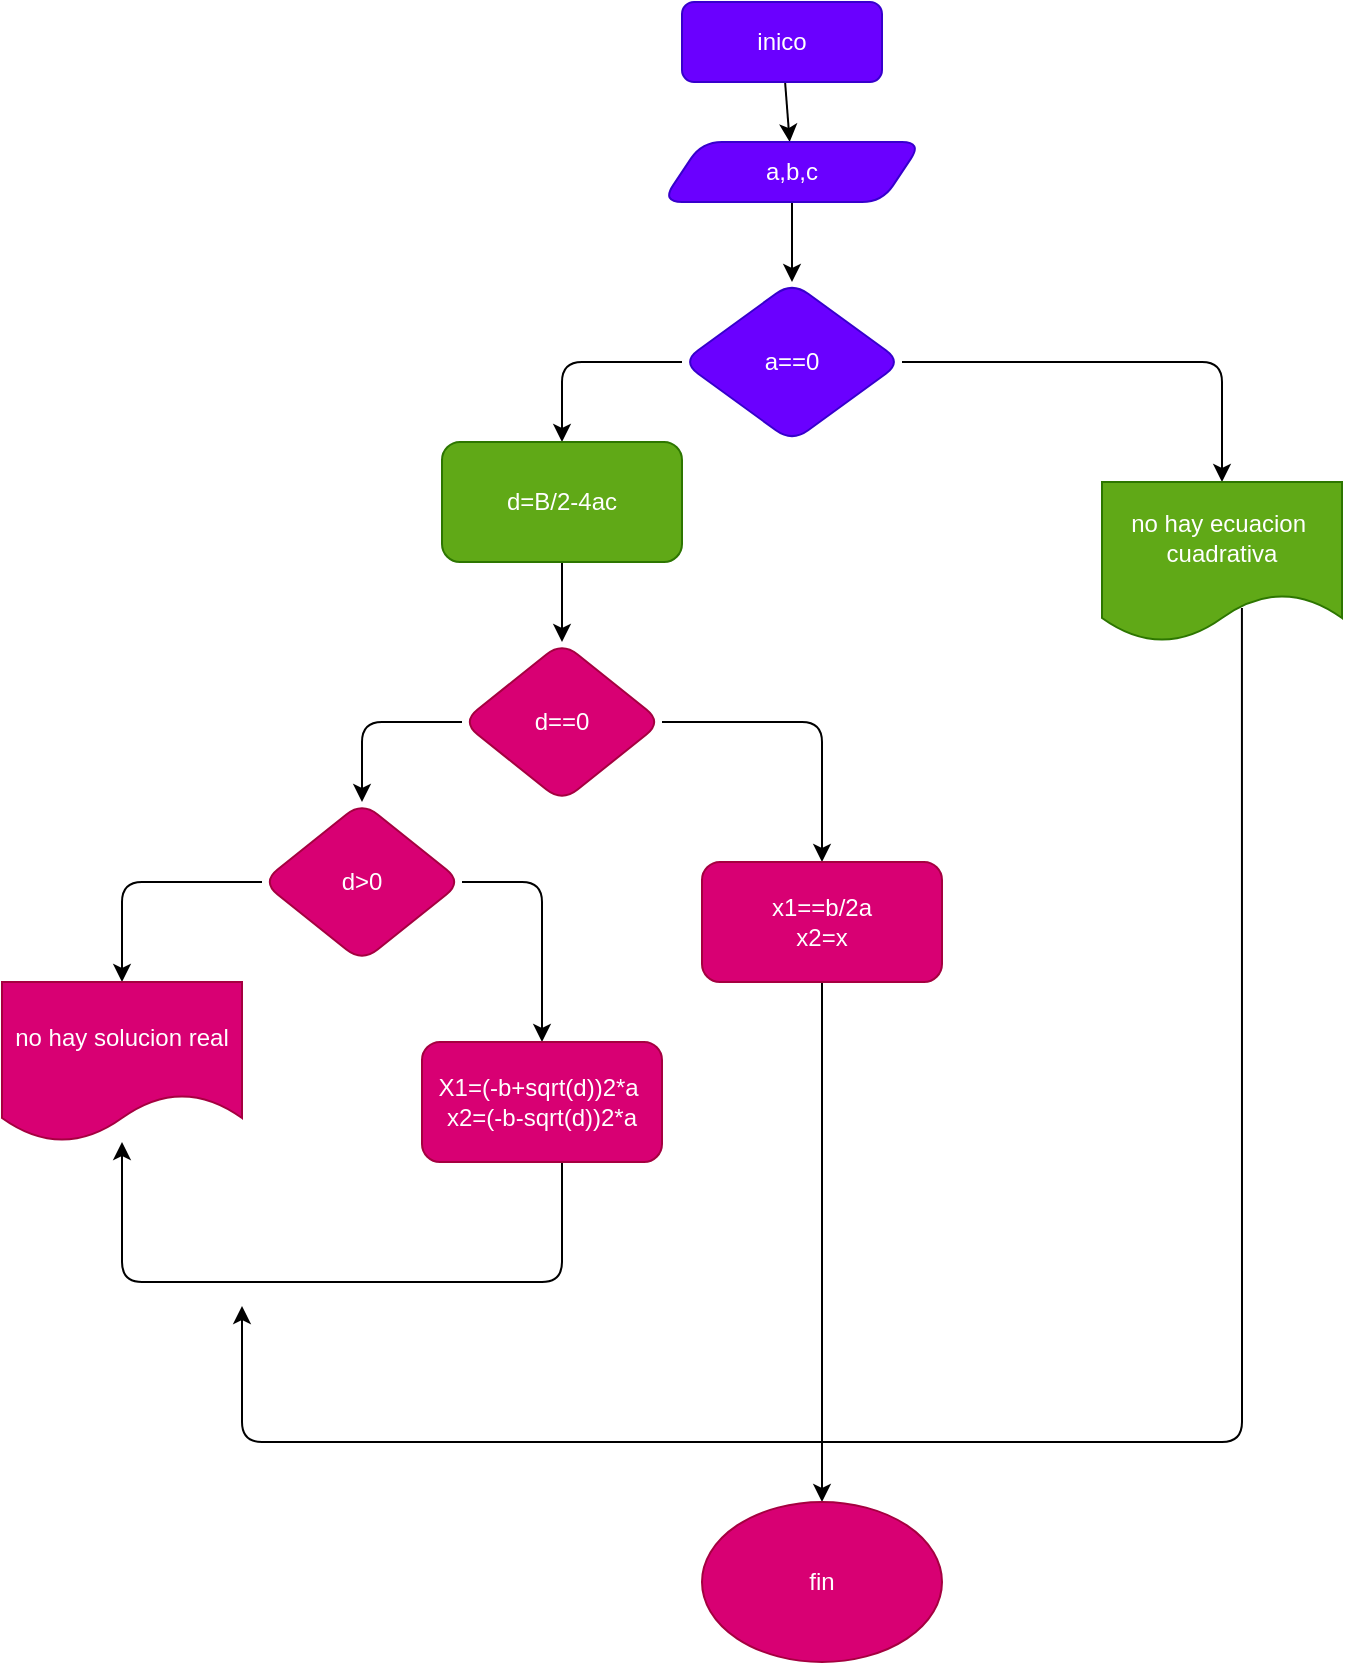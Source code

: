 <mxfile>
    <diagram id="Rpzoug0Q8rYWwcBXJNfz" name="Page-1">
        <mxGraphModel dx="1400" dy="411" grid="1" gridSize="10" guides="1" tooltips="1" connect="1" arrows="1" fold="1" page="1" pageScale="1" pageWidth="827" pageHeight="1169" math="0" shadow="0">
            <root>
                <mxCell id="0"/>
                <mxCell id="1" parent="0"/>
                <mxCell id="bZagwtYcMBlJlPfbizuW-3" value="" style="edgeStyle=none;html=1;" edge="1" parent="1" source="bZagwtYcMBlJlPfbizuW-1" target="bZagwtYcMBlJlPfbizuW-2">
                    <mxGeometry relative="1" as="geometry"/>
                </mxCell>
                <mxCell id="bZagwtYcMBlJlPfbizuW-1" value="inico" style="rounded=1;whiteSpace=wrap;html=1;fillColor=#6a00ff;fontColor=#ffffff;strokeColor=#3700CC;" vertex="1" parent="1">
                    <mxGeometry x="220" y="40" width="100" height="40" as="geometry"/>
                </mxCell>
                <mxCell id="bZagwtYcMBlJlPfbizuW-9" value="" style="edgeStyle=none;html=1;" edge="1" parent="1" source="bZagwtYcMBlJlPfbizuW-2" target="bZagwtYcMBlJlPfbizuW-8">
                    <mxGeometry relative="1" as="geometry"/>
                </mxCell>
                <mxCell id="bZagwtYcMBlJlPfbizuW-2" value="a,b,c" style="shape=parallelogram;perimeter=parallelogramPerimeter;whiteSpace=wrap;html=1;fixedSize=1;rounded=1;fillColor=#6a00ff;fontColor=#ffffff;strokeColor=#3700CC;" vertex="1" parent="1">
                    <mxGeometry x="210" y="110" width="130" height="30" as="geometry"/>
                </mxCell>
                <mxCell id="bZagwtYcMBlJlPfbizuW-11" value="" style="edgeStyle=none;html=1;" edge="1" parent="1" source="bZagwtYcMBlJlPfbizuW-8" target="bZagwtYcMBlJlPfbizuW-10">
                    <mxGeometry relative="1" as="geometry">
                        <Array as="points">
                            <mxPoint x="490" y="220"/>
                        </Array>
                    </mxGeometry>
                </mxCell>
                <mxCell id="bZagwtYcMBlJlPfbizuW-13" value="" style="edgeStyle=none;html=1;" edge="1" parent="1" source="bZagwtYcMBlJlPfbizuW-8" target="bZagwtYcMBlJlPfbizuW-12">
                    <mxGeometry relative="1" as="geometry">
                        <Array as="points">
                            <mxPoint x="160" y="220"/>
                        </Array>
                    </mxGeometry>
                </mxCell>
                <mxCell id="bZagwtYcMBlJlPfbizuW-8" value="a==0" style="rhombus;whiteSpace=wrap;html=1;rounded=1;fillColor=#6a00ff;fontColor=#ffffff;strokeColor=#3700CC;" vertex="1" parent="1">
                    <mxGeometry x="220" y="180" width="110" height="80" as="geometry"/>
                </mxCell>
                <mxCell id="bZagwtYcMBlJlPfbizuW-30" value="" style="edgeStyle=none;html=1;exitX=0.583;exitY=0.788;exitDx=0;exitDy=0;exitPerimeter=0;" edge="1" parent="1" source="bZagwtYcMBlJlPfbizuW-10">
                    <mxGeometry relative="1" as="geometry">
                        <mxPoint y="692" as="targetPoint"/>
                        <Array as="points">
                            <mxPoint x="500" y="710"/>
                            <mxPoint x="500" y="760"/>
                            <mxPoint x="410" y="760"/>
                            <mxPoint x="270" y="760"/>
                            <mxPoint y="760"/>
                        </Array>
                    </mxGeometry>
                </mxCell>
                <mxCell id="bZagwtYcMBlJlPfbizuW-10" value="no hay ecuacion&amp;nbsp;&lt;br&gt;cuadrativa" style="shape=document;whiteSpace=wrap;html=1;boundedLbl=1;rounded=1;fillColor=#60a917;fontColor=#ffffff;strokeColor=#2D7600;" vertex="1" parent="1">
                    <mxGeometry x="430" y="280" width="120" height="80" as="geometry"/>
                </mxCell>
                <mxCell id="bZagwtYcMBlJlPfbizuW-15" value="" style="edgeStyle=none;html=1;" edge="1" parent="1" source="bZagwtYcMBlJlPfbizuW-12" target="bZagwtYcMBlJlPfbizuW-14">
                    <mxGeometry relative="1" as="geometry"/>
                </mxCell>
                <mxCell id="bZagwtYcMBlJlPfbizuW-12" value="d=B/2-4ac" style="whiteSpace=wrap;html=1;rounded=1;fillColor=#60a917;fontColor=#ffffff;strokeColor=#2D7600;" vertex="1" parent="1">
                    <mxGeometry x="100" y="260" width="120" height="60" as="geometry"/>
                </mxCell>
                <mxCell id="bZagwtYcMBlJlPfbizuW-17" value="" style="edgeStyle=none;html=1;" edge="1" parent="1" source="bZagwtYcMBlJlPfbizuW-14" target="bZagwtYcMBlJlPfbizuW-16">
                    <mxGeometry relative="1" as="geometry">
                        <Array as="points">
                            <mxPoint x="290" y="400"/>
                        </Array>
                    </mxGeometry>
                </mxCell>
                <mxCell id="bZagwtYcMBlJlPfbizuW-23" value="" style="edgeStyle=none;html=1;entryX=0.5;entryY=0;entryDx=0;entryDy=0;" edge="1" parent="1" source="bZagwtYcMBlJlPfbizuW-14" target="bZagwtYcMBlJlPfbizuW-18">
                    <mxGeometry relative="1" as="geometry">
                        <mxPoint x="74.719" y="469.775" as="targetPoint"/>
                        <Array as="points">
                            <mxPoint x="60" y="400"/>
                        </Array>
                    </mxGeometry>
                </mxCell>
                <mxCell id="bZagwtYcMBlJlPfbizuW-14" value="d==0" style="rhombus;whiteSpace=wrap;html=1;rounded=1;fillColor=#d80073;fontColor=#ffffff;strokeColor=#A50040;" vertex="1" parent="1">
                    <mxGeometry x="110" y="360" width="100" height="80" as="geometry"/>
                </mxCell>
                <mxCell id="bZagwtYcMBlJlPfbizuW-32" value="" style="edgeStyle=none;html=1;" edge="1" parent="1" source="bZagwtYcMBlJlPfbizuW-16" target="bZagwtYcMBlJlPfbizuW-34">
                    <mxGeometry relative="1" as="geometry">
                        <mxPoint x="290" y="830" as="targetPoint"/>
                    </mxGeometry>
                </mxCell>
                <mxCell id="bZagwtYcMBlJlPfbizuW-16" value="x1==b/2a&lt;br&gt;x2=x" style="whiteSpace=wrap;html=1;rounded=1;fillColor=#d80073;fontColor=#ffffff;strokeColor=#A50040;" vertex="1" parent="1">
                    <mxGeometry x="230" y="470" width="120" height="60" as="geometry"/>
                </mxCell>
                <mxCell id="bZagwtYcMBlJlPfbizuW-21" value="" style="edgeStyle=none;html=1;" edge="1" parent="1" source="bZagwtYcMBlJlPfbizuW-18" target="bZagwtYcMBlJlPfbizuW-20">
                    <mxGeometry relative="1" as="geometry">
                        <Array as="points">
                            <mxPoint x="-60" y="480"/>
                        </Array>
                    </mxGeometry>
                </mxCell>
                <mxCell id="bZagwtYcMBlJlPfbizuW-26" value="" style="edgeStyle=none;html=1;" edge="1" parent="1" source="bZagwtYcMBlJlPfbizuW-18" target="bZagwtYcMBlJlPfbizuW-25">
                    <mxGeometry relative="1" as="geometry">
                        <Array as="points">
                            <mxPoint x="150" y="480"/>
                        </Array>
                    </mxGeometry>
                </mxCell>
                <mxCell id="bZagwtYcMBlJlPfbizuW-18" value="d&amp;gt;0" style="rhombus;whiteSpace=wrap;html=1;rounded=1;fillColor=#d80073;fontColor=#ffffff;strokeColor=#A50040;" vertex="1" parent="1">
                    <mxGeometry x="10" y="440" width="100" height="80" as="geometry"/>
                </mxCell>
                <mxCell id="bZagwtYcMBlJlPfbizuW-20" value="no hay solucion real" style="shape=document;whiteSpace=wrap;html=1;boundedLbl=1;rounded=1;fillColor=#d80073;fontColor=#ffffff;strokeColor=#A50040;" vertex="1" parent="1">
                    <mxGeometry x="-120" y="530" width="120" height="80" as="geometry"/>
                </mxCell>
                <mxCell id="bZagwtYcMBlJlPfbizuW-28" value="" style="edgeStyle=none;html=1;" edge="1" parent="1" target="bZagwtYcMBlJlPfbizuW-20">
                    <mxGeometry relative="1" as="geometry">
                        <mxPoint x="160" y="620" as="sourcePoint"/>
                        <mxPoint x="-100" y="581.935" as="targetPoint"/>
                        <Array as="points">
                            <mxPoint x="160" y="680"/>
                            <mxPoint x="90" y="680"/>
                            <mxPoint x="-60" y="680"/>
                        </Array>
                    </mxGeometry>
                </mxCell>
                <mxCell id="bZagwtYcMBlJlPfbizuW-25" value="X1=(-b+sqrt(d))2*a&amp;nbsp;&lt;br&gt;x2=(-b-sqrt(d))2*a" style="rounded=1;whiteSpace=wrap;html=1;fillColor=#d80073;fontColor=#ffffff;strokeColor=#A50040;" vertex="1" parent="1">
                    <mxGeometry x="90" y="560" width="120" height="60" as="geometry"/>
                </mxCell>
                <mxCell id="bZagwtYcMBlJlPfbizuW-34" value="fin" style="ellipse;whiteSpace=wrap;html=1;fillColor=#d80073;fontColor=#ffffff;strokeColor=#A50040;" vertex="1" parent="1">
                    <mxGeometry x="230" y="790" width="120" height="80" as="geometry"/>
                </mxCell>
            </root>
        </mxGraphModel>
    </diagram>
</mxfile>